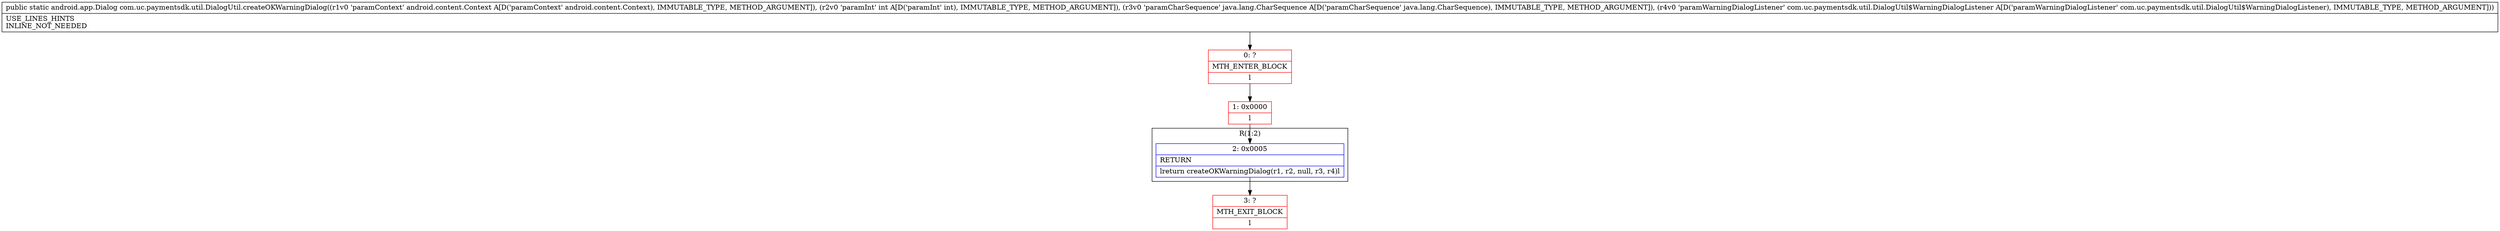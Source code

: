 digraph "CFG forcom.uc.paymentsdk.util.DialogUtil.createOKWarningDialog(Landroid\/content\/Context;ILjava\/lang\/CharSequence;Lcom\/uc\/paymentsdk\/util\/DialogUtil$WarningDialogListener;)Landroid\/app\/Dialog;" {
subgraph cluster_Region_449223431 {
label = "R(1:2)";
node [shape=record,color=blue];
Node_2 [shape=record,label="{2\:\ 0x0005|RETURN\l|lreturn createOKWarningDialog(r1, r2, null, r3, r4)l}"];
}
Node_0 [shape=record,color=red,label="{0\:\ ?|MTH_ENTER_BLOCK\l|l}"];
Node_1 [shape=record,color=red,label="{1\:\ 0x0000|l}"];
Node_3 [shape=record,color=red,label="{3\:\ ?|MTH_EXIT_BLOCK\l|l}"];
MethodNode[shape=record,label="{public static android.app.Dialog com.uc.paymentsdk.util.DialogUtil.createOKWarningDialog((r1v0 'paramContext' android.content.Context A[D('paramContext' android.content.Context), IMMUTABLE_TYPE, METHOD_ARGUMENT]), (r2v0 'paramInt' int A[D('paramInt' int), IMMUTABLE_TYPE, METHOD_ARGUMENT]), (r3v0 'paramCharSequence' java.lang.CharSequence A[D('paramCharSequence' java.lang.CharSequence), IMMUTABLE_TYPE, METHOD_ARGUMENT]), (r4v0 'paramWarningDialogListener' com.uc.paymentsdk.util.DialogUtil$WarningDialogListener A[D('paramWarningDialogListener' com.uc.paymentsdk.util.DialogUtil$WarningDialogListener), IMMUTABLE_TYPE, METHOD_ARGUMENT]))  | USE_LINES_HINTS\lINLINE_NOT_NEEDED\l}"];
MethodNode -> Node_0;
Node_2 -> Node_3;
Node_0 -> Node_1;
Node_1 -> Node_2;
}

